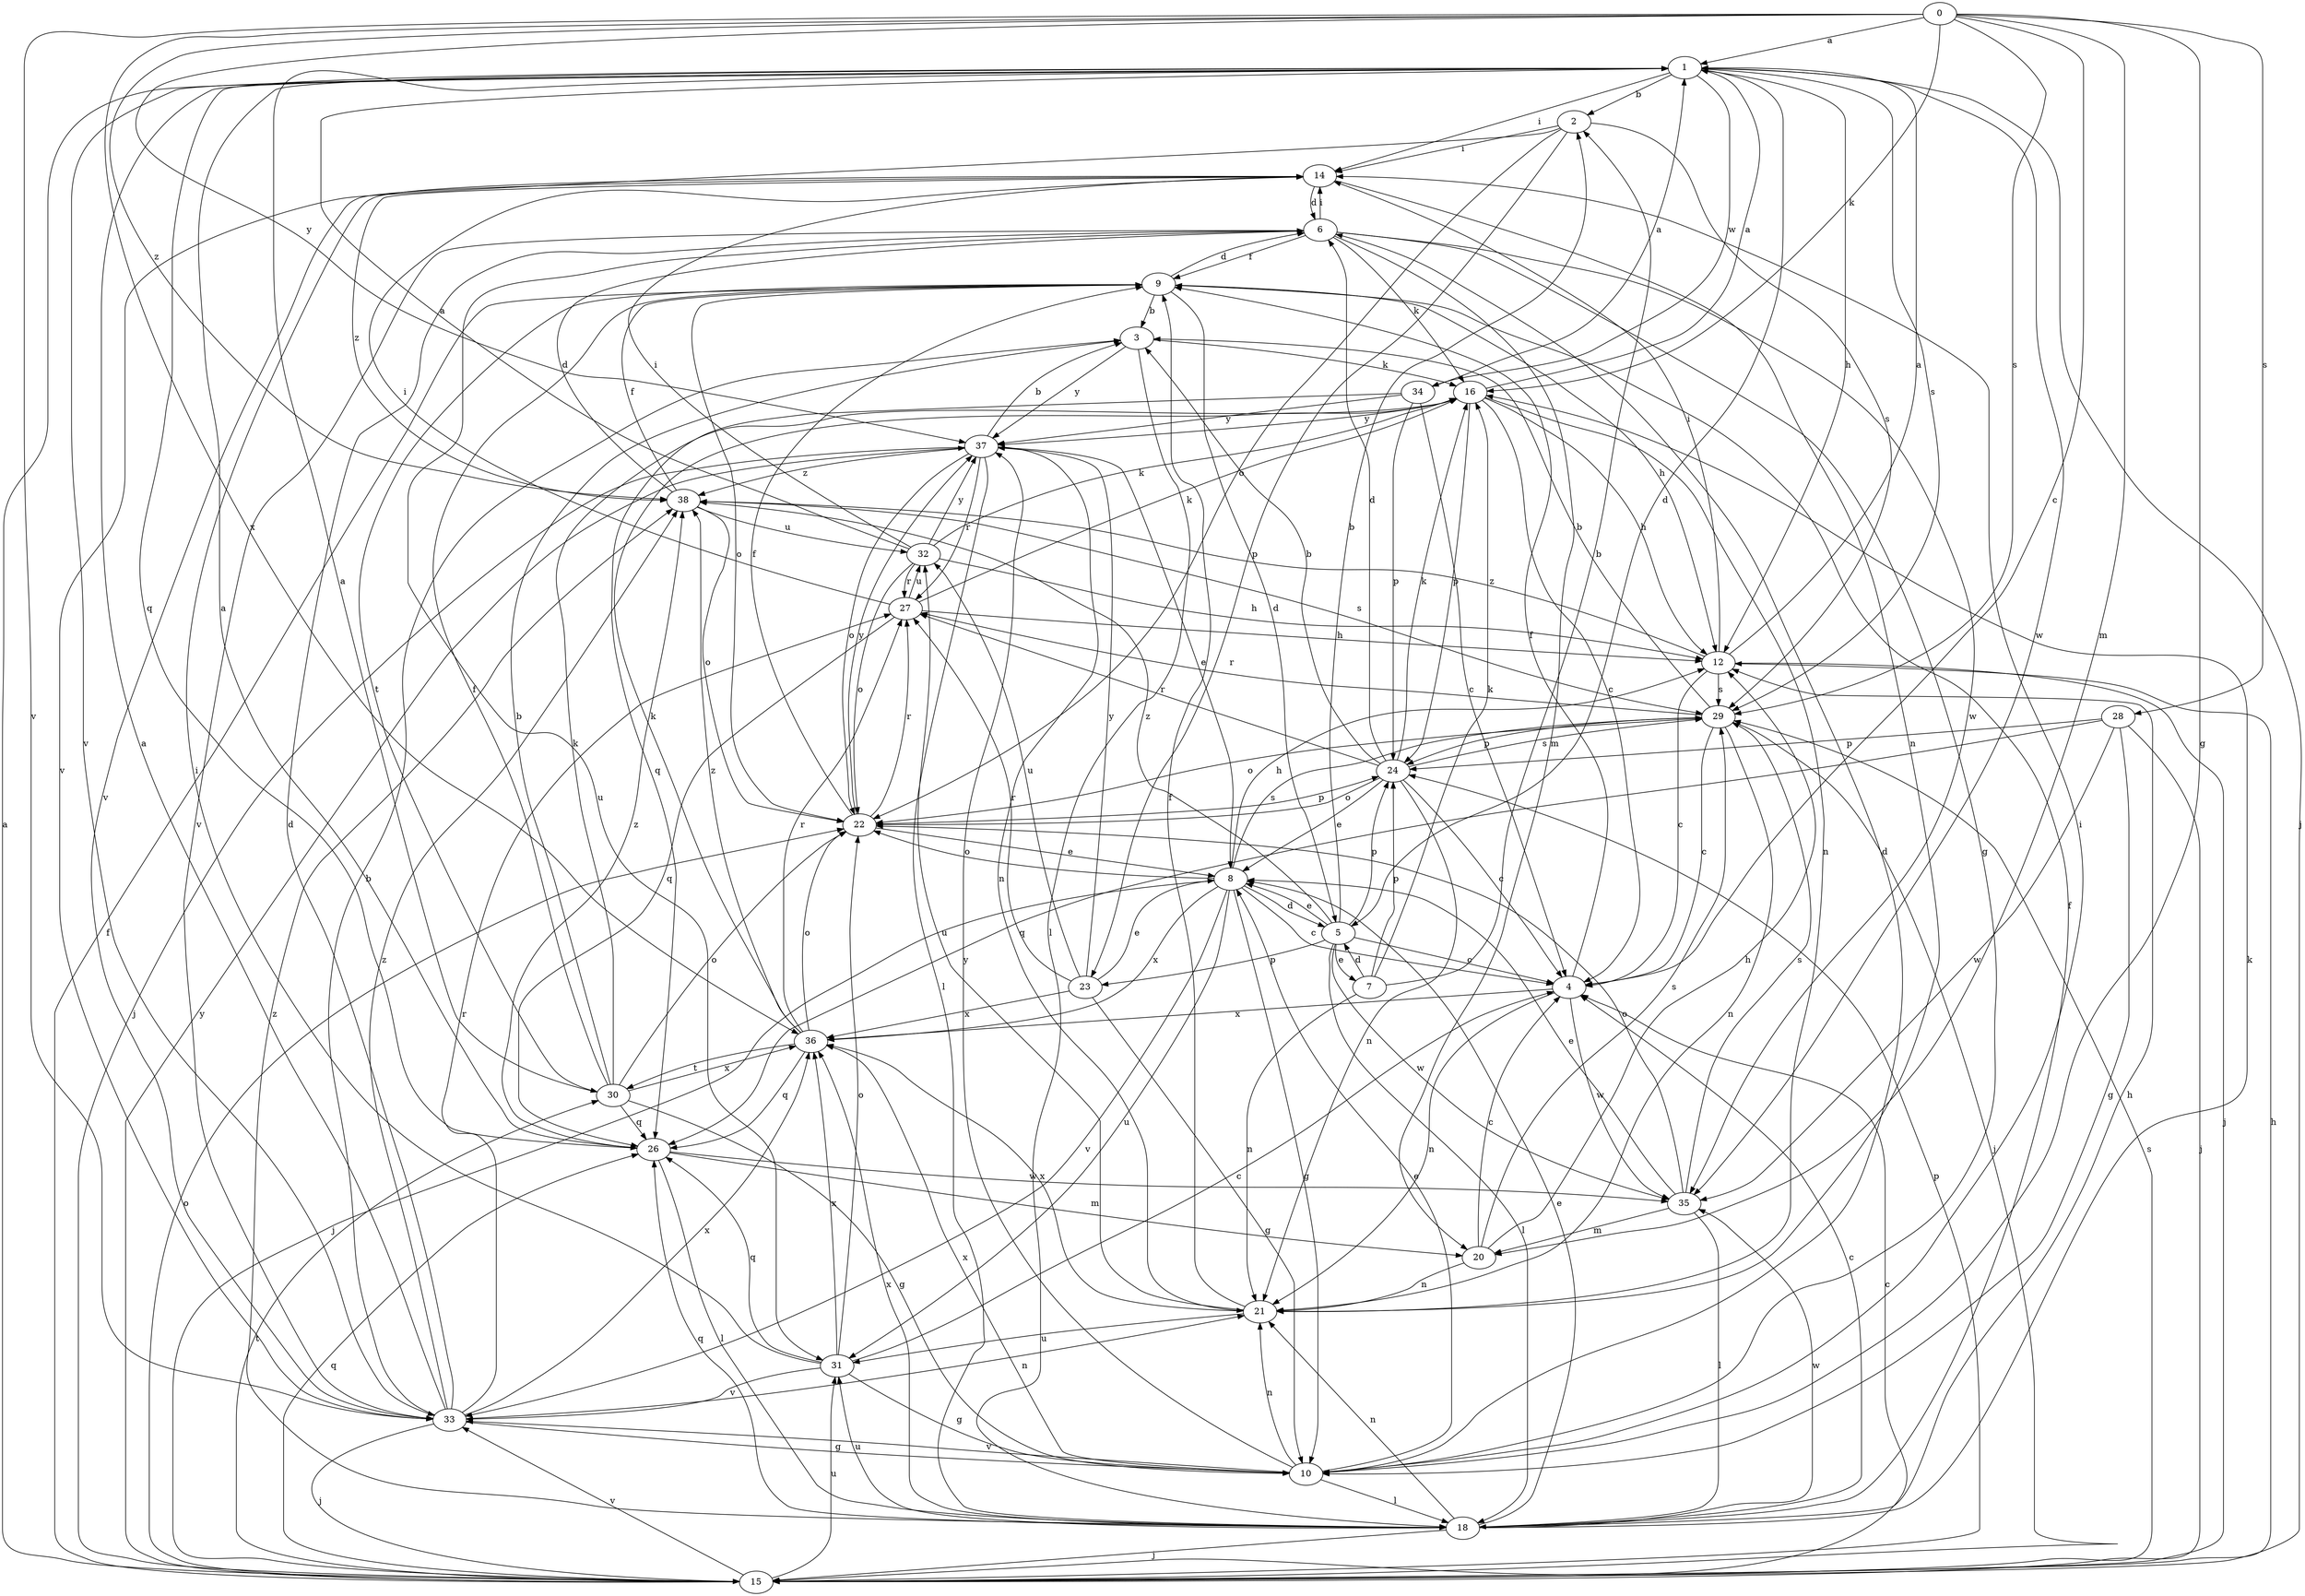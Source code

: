 strict digraph  {
0;
1;
2;
3;
4;
5;
6;
7;
8;
9;
10;
12;
14;
15;
16;
18;
20;
21;
22;
23;
24;
26;
27;
28;
29;
30;
31;
32;
33;
34;
35;
36;
37;
38;
0 -> 1  [label=a];
0 -> 4  [label=c];
0 -> 10  [label=g];
0 -> 16  [label=k];
0 -> 20  [label=m];
0 -> 28  [label=s];
0 -> 29  [label=s];
0 -> 33  [label=v];
0 -> 36  [label=x];
0 -> 37  [label=y];
0 -> 38  [label=z];
1 -> 2  [label=b];
1 -> 5  [label=d];
1 -> 12  [label=h];
1 -> 14  [label=i];
1 -> 15  [label=j];
1 -> 26  [label=q];
1 -> 29  [label=s];
1 -> 33  [label=v];
1 -> 34  [label=w];
1 -> 35  [label=w];
2 -> 14  [label=i];
2 -> 22  [label=o];
2 -> 23  [label=p];
2 -> 29  [label=s];
2 -> 33  [label=v];
3 -> 16  [label=k];
3 -> 18  [label=l];
3 -> 37  [label=y];
4 -> 9  [label=f];
4 -> 21  [label=n];
4 -> 35  [label=w];
4 -> 36  [label=x];
5 -> 2  [label=b];
5 -> 4  [label=c];
5 -> 7  [label=e];
5 -> 8  [label=e];
5 -> 18  [label=l];
5 -> 23  [label=p];
5 -> 24  [label=p];
5 -> 35  [label=w];
5 -> 38  [label=z];
6 -> 9  [label=f];
6 -> 10  [label=g];
6 -> 14  [label=i];
6 -> 16  [label=k];
6 -> 20  [label=m];
6 -> 31  [label=u];
6 -> 33  [label=v];
6 -> 35  [label=w];
7 -> 2  [label=b];
7 -> 5  [label=d];
7 -> 16  [label=k];
7 -> 21  [label=n];
7 -> 24  [label=p];
8 -> 4  [label=c];
8 -> 5  [label=d];
8 -> 10  [label=g];
8 -> 12  [label=h];
8 -> 15  [label=j];
8 -> 22  [label=o];
8 -> 29  [label=s];
8 -> 31  [label=u];
8 -> 33  [label=v];
8 -> 36  [label=x];
9 -> 3  [label=b];
9 -> 5  [label=d];
9 -> 6  [label=d];
9 -> 12  [label=h];
9 -> 22  [label=o];
9 -> 30  [label=t];
10 -> 6  [label=d];
10 -> 8  [label=e];
10 -> 14  [label=i];
10 -> 18  [label=l];
10 -> 21  [label=n];
10 -> 33  [label=v];
10 -> 36  [label=x];
10 -> 37  [label=y];
12 -> 1  [label=a];
12 -> 4  [label=c];
12 -> 14  [label=i];
12 -> 15  [label=j];
12 -> 29  [label=s];
12 -> 38  [label=z];
14 -> 6  [label=d];
14 -> 21  [label=n];
14 -> 33  [label=v];
14 -> 38  [label=z];
15 -> 1  [label=a];
15 -> 4  [label=c];
15 -> 9  [label=f];
15 -> 12  [label=h];
15 -> 22  [label=o];
15 -> 24  [label=p];
15 -> 26  [label=q];
15 -> 29  [label=s];
15 -> 30  [label=t];
15 -> 31  [label=u];
15 -> 33  [label=v];
15 -> 37  [label=y];
16 -> 1  [label=a];
16 -> 4  [label=c];
16 -> 12  [label=h];
16 -> 21  [label=n];
16 -> 24  [label=p];
16 -> 37  [label=y];
18 -> 4  [label=c];
18 -> 8  [label=e];
18 -> 9  [label=f];
18 -> 12  [label=h];
18 -> 15  [label=j];
18 -> 16  [label=k];
18 -> 21  [label=n];
18 -> 26  [label=q];
18 -> 31  [label=u];
18 -> 35  [label=w];
18 -> 36  [label=x];
18 -> 38  [label=z];
20 -> 4  [label=c];
20 -> 12  [label=h];
20 -> 21  [label=n];
20 -> 29  [label=s];
21 -> 9  [label=f];
21 -> 31  [label=u];
21 -> 32  [label=u];
21 -> 36  [label=x];
22 -> 8  [label=e];
22 -> 9  [label=f];
22 -> 24  [label=p];
22 -> 27  [label=r];
22 -> 37  [label=y];
23 -> 8  [label=e];
23 -> 10  [label=g];
23 -> 27  [label=r];
23 -> 32  [label=u];
23 -> 36  [label=x];
23 -> 37  [label=y];
24 -> 3  [label=b];
24 -> 4  [label=c];
24 -> 6  [label=d];
24 -> 8  [label=e];
24 -> 16  [label=k];
24 -> 21  [label=n];
24 -> 22  [label=o];
24 -> 27  [label=r];
24 -> 29  [label=s];
26 -> 1  [label=a];
26 -> 18  [label=l];
26 -> 20  [label=m];
26 -> 35  [label=w];
26 -> 38  [label=z];
27 -> 12  [label=h];
27 -> 14  [label=i];
27 -> 16  [label=k];
27 -> 26  [label=q];
27 -> 32  [label=u];
28 -> 10  [label=g];
28 -> 15  [label=j];
28 -> 24  [label=p];
28 -> 26  [label=q];
28 -> 35  [label=w];
29 -> 3  [label=b];
29 -> 4  [label=c];
29 -> 15  [label=j];
29 -> 21  [label=n];
29 -> 22  [label=o];
29 -> 24  [label=p];
29 -> 27  [label=r];
30 -> 1  [label=a];
30 -> 3  [label=b];
30 -> 9  [label=f];
30 -> 10  [label=g];
30 -> 16  [label=k];
30 -> 22  [label=o];
30 -> 26  [label=q];
30 -> 36  [label=x];
31 -> 4  [label=c];
31 -> 10  [label=g];
31 -> 14  [label=i];
31 -> 22  [label=o];
31 -> 26  [label=q];
31 -> 33  [label=v];
31 -> 36  [label=x];
32 -> 1  [label=a];
32 -> 12  [label=h];
32 -> 14  [label=i];
32 -> 16  [label=k];
32 -> 22  [label=o];
32 -> 27  [label=r];
32 -> 37  [label=y];
33 -> 1  [label=a];
33 -> 3  [label=b];
33 -> 6  [label=d];
33 -> 10  [label=g];
33 -> 15  [label=j];
33 -> 21  [label=n];
33 -> 27  [label=r];
33 -> 36  [label=x];
33 -> 38  [label=z];
34 -> 1  [label=a];
34 -> 4  [label=c];
34 -> 24  [label=p];
34 -> 26  [label=q];
34 -> 37  [label=y];
35 -> 8  [label=e];
35 -> 18  [label=l];
35 -> 20  [label=m];
35 -> 22  [label=o];
35 -> 29  [label=s];
36 -> 16  [label=k];
36 -> 22  [label=o];
36 -> 26  [label=q];
36 -> 27  [label=r];
36 -> 30  [label=t];
36 -> 38  [label=z];
37 -> 3  [label=b];
37 -> 8  [label=e];
37 -> 15  [label=j];
37 -> 18  [label=l];
37 -> 21  [label=n];
37 -> 22  [label=o];
37 -> 27  [label=r];
37 -> 38  [label=z];
38 -> 6  [label=d];
38 -> 9  [label=f];
38 -> 22  [label=o];
38 -> 29  [label=s];
38 -> 32  [label=u];
}
